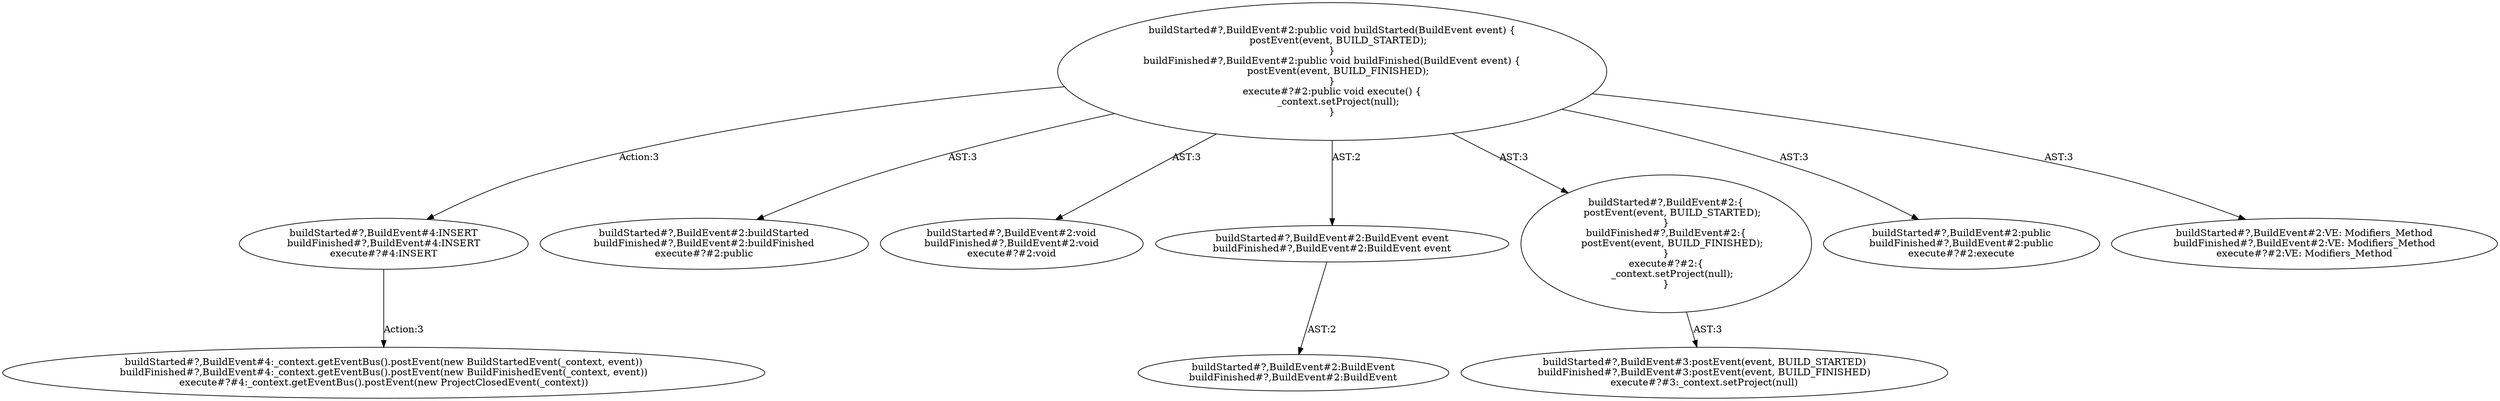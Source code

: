digraph "Pattern" {
0 [label="buildStarted#?,BuildEvent#4:INSERT
buildFinished#?,BuildEvent#4:INSERT
execute#?#4:INSERT" shape=ellipse]
1 [label="buildStarted#?,BuildEvent#2:public void buildStarted(BuildEvent event) \{
    postEvent(event, BUILD_STARTED);
\}
buildFinished#?,BuildEvent#2:public void buildFinished(BuildEvent event) \{
    postEvent(event, BUILD_FINISHED);
\}
execute#?#2:public void execute() \{
    _context.setProject(null);
\}" shape=ellipse]
2 [label="buildStarted#?,BuildEvent#2:buildStarted
buildFinished#?,BuildEvent#2:buildFinished
execute#?#2:public" shape=ellipse]
3 [label="buildStarted#?,BuildEvent#2:void
buildFinished#?,BuildEvent#2:void
execute#?#2:void" shape=ellipse]
4 [label="buildStarted#?,BuildEvent#2:BuildEvent event
buildFinished#?,BuildEvent#2:BuildEvent event" shape=ellipse]
5 [label="buildStarted#?,BuildEvent#2:BuildEvent
buildFinished#?,BuildEvent#2:BuildEvent" shape=ellipse]
6 [label="buildStarted#?,BuildEvent#2:\{
    postEvent(event, BUILD_STARTED);
\}
buildFinished#?,BuildEvent#2:\{
    postEvent(event, BUILD_FINISHED);
\}
execute#?#2:\{
    _context.setProject(null);
\}" shape=ellipse]
7 [label="buildStarted#?,BuildEvent#3:postEvent(event, BUILD_STARTED)
buildFinished#?,BuildEvent#3:postEvent(event, BUILD_FINISHED)
execute#?#3:_context.setProject(null)" shape=ellipse]
8 [label="buildStarted#?,BuildEvent#2:public
buildFinished#?,BuildEvent#2:public
execute#?#2:execute" shape=ellipse]
9 [label="buildStarted#?,BuildEvent#2:VE: Modifiers_Method
buildFinished#?,BuildEvent#2:VE: Modifiers_Method
execute#?#2:VE: Modifiers_Method" shape=ellipse]
10 [label="buildStarted#?,BuildEvent#4:_context.getEventBus().postEvent(new BuildStartedEvent(_context, event))
buildFinished#?,BuildEvent#4:_context.getEventBus().postEvent(new BuildFinishedEvent(_context, event))
execute#?#4:_context.getEventBus().postEvent(new ProjectClosedEvent(_context))" shape=ellipse]
0 -> 10 [label="Action:3"];
1 -> 0 [label="Action:3"];
1 -> 2 [label="AST:3"];
1 -> 3 [label="AST:3"];
1 -> 4 [label="AST:2"];
1 -> 6 [label="AST:3"];
1 -> 8 [label="AST:3"];
1 -> 9 [label="AST:3"];
4 -> 5 [label="AST:2"];
6 -> 7 [label="AST:3"];
}